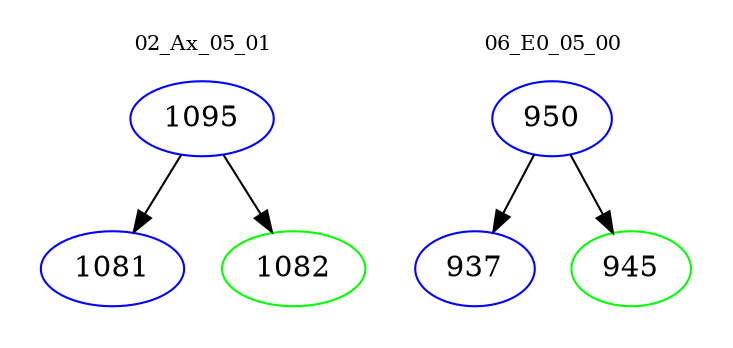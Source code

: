 digraph{
subgraph cluster_0 {
color = white
label = "02_Ax_05_01";
fontsize=10;
T0_1095 [label="1095", color="blue"]
T0_1095 -> T0_1081 [color="black"]
T0_1081 [label="1081", color="blue"]
T0_1095 -> T0_1082 [color="black"]
T0_1082 [label="1082", color="green"]
}
subgraph cluster_1 {
color = white
label = "06_E0_05_00";
fontsize=10;
T1_950 [label="950", color="blue"]
T1_950 -> T1_937 [color="black"]
T1_937 [label="937", color="blue"]
T1_950 -> T1_945 [color="black"]
T1_945 [label="945", color="green"]
}
}
